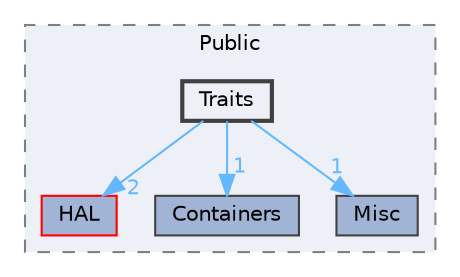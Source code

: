digraph "Traits"
{
 // INTERACTIVE_SVG=YES
 // LATEX_PDF_SIZE
  bgcolor="transparent";
  edge [fontname=Helvetica,fontsize=10,labelfontname=Helvetica,labelfontsize=10];
  node [fontname=Helvetica,fontsize=10,shape=box,height=0.2,width=0.4];
  compound=true
  subgraph clusterdir_ba49309ee78fabe0452662bc1a7ef37d {
    graph [ bgcolor="#edf0f7", pencolor="grey50", label="Public", fontname=Helvetica,fontsize=10 style="filled,dashed", URL="dir_ba49309ee78fabe0452662bc1a7ef37d.html",tooltip=""]
  dir_06b681a867cd45e91f64ca04156625cf [label="HAL", fillcolor="#a2b4d6", color="red", style="filled", URL="dir_06b681a867cd45e91f64ca04156625cf.html",tooltip=""];
  dir_d6d4edf6ba84739b62e6fae684879a69 [label="Containers", fillcolor="#a2b4d6", color="grey25", style="filled", URL="dir_d6d4edf6ba84739b62e6fae684879a69.html",tooltip=""];
  dir_8d7b93d547498163f6da7ff79a1b5a4d [label="Misc", fillcolor="#a2b4d6", color="grey25", style="filled", URL="dir_8d7b93d547498163f6da7ff79a1b5a4d.html",tooltip=""];
  dir_5ba3ce5a6b2972cf607ff00f8102a12d [label="Traits", fillcolor="#edf0f7", color="grey25", style="filled,bold", URL="dir_5ba3ce5a6b2972cf607ff00f8102a12d.html",tooltip=""];
  }
  dir_5ba3ce5a6b2972cf607ff00f8102a12d->dir_06b681a867cd45e91f64ca04156625cf [headlabel="2", labeldistance=1.5 headhref="dir_001212_000461.html" href="dir_001212_000461.html" color="steelblue1" fontcolor="steelblue1"];
  dir_5ba3ce5a6b2972cf607ff00f8102a12d->dir_8d7b93d547498163f6da7ff79a1b5a4d [headlabel="1", labeldistance=1.5 headhref="dir_001212_000649.html" href="dir_001212_000649.html" color="steelblue1" fontcolor="steelblue1"];
  dir_5ba3ce5a6b2972cf607ff00f8102a12d->dir_d6d4edf6ba84739b62e6fae684879a69 [headlabel="1", labeldistance=1.5 headhref="dir_001212_000253.html" href="dir_001212_000253.html" color="steelblue1" fontcolor="steelblue1"];
}
